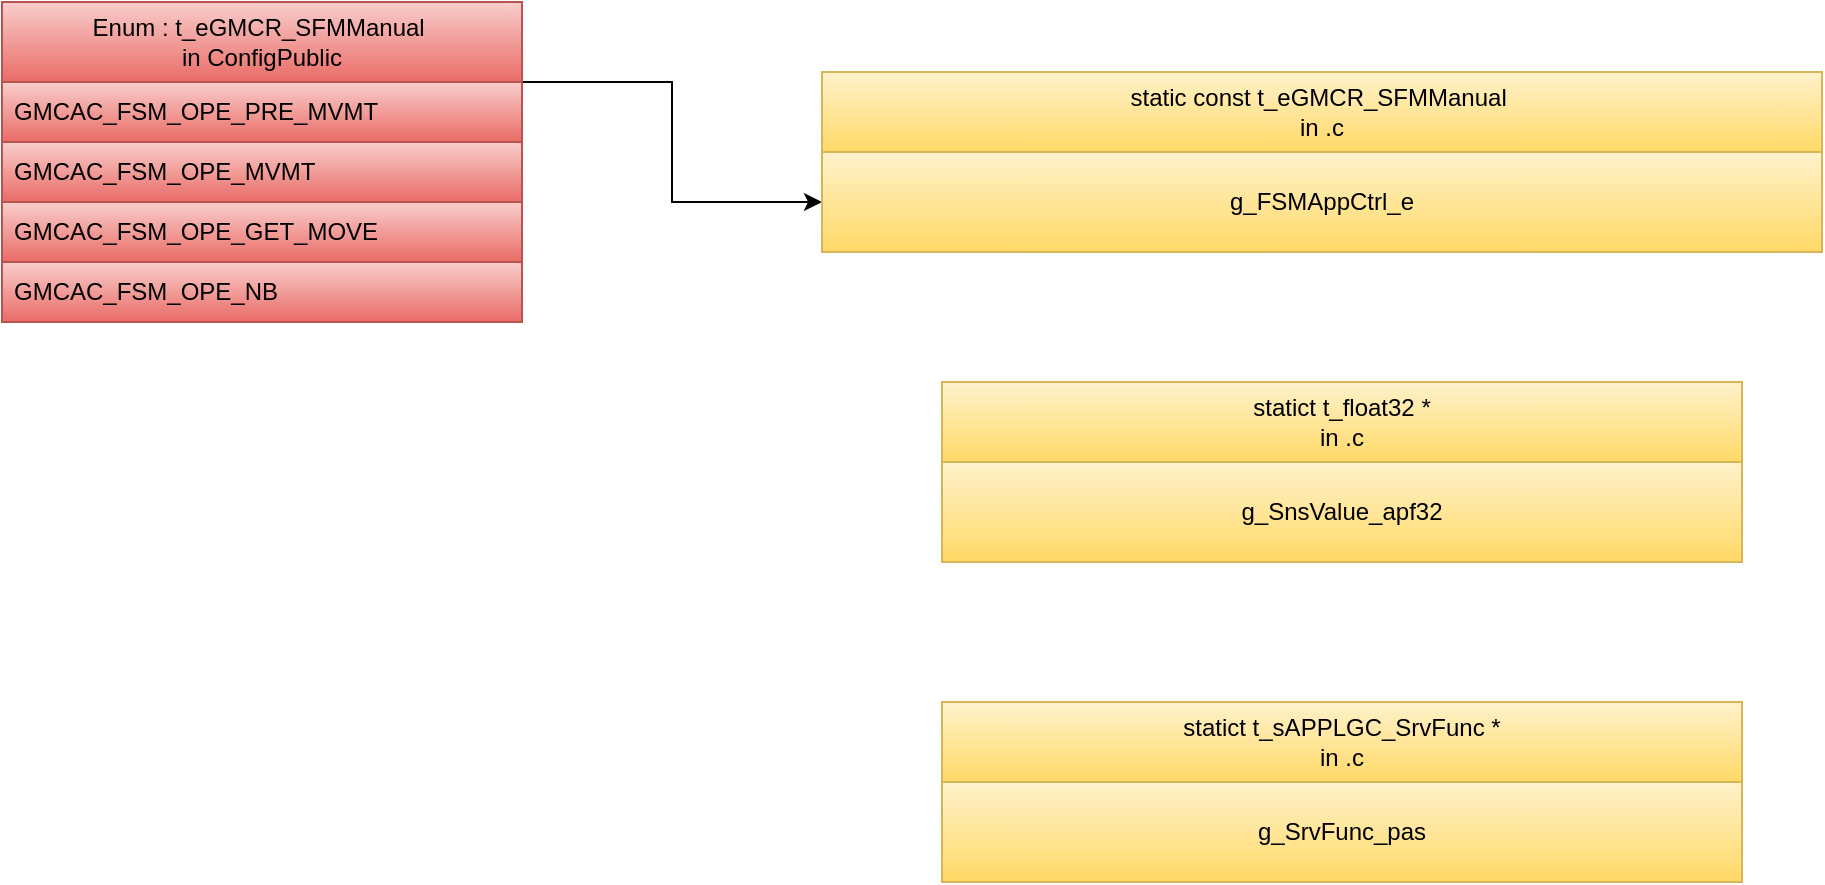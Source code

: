 <mxfile version="24.6.1" type="device" pages="5">
  <diagram name="Type" id="Trd9Wxt2IUBviXF1dlTx">
    <mxGraphModel dx="2368" dy="2757" grid="1" gridSize="10" guides="1" tooltips="1" connect="1" arrows="1" fold="1" page="1" pageScale="1" pageWidth="827" pageHeight="1169" math="0" shadow="0">
      <root>
        <mxCell id="0" />
        <mxCell id="1" parent="0" />
        <mxCell id="kH8LT7pnRGPSxCQ1BZeV-1" value="" style="group;fontSize=12;" parent="1" connectable="0" vertex="1">
          <mxGeometry x="-1130" y="-2120" width="400" height="90" as="geometry" />
        </mxCell>
        <mxCell id="kH8LT7pnRGPSxCQ1BZeV-2" value="" style="rounded=0;whiteSpace=wrap;html=1;fillColor=#fff2cc;gradientColor=#ffd966;strokeColor=#d6b656;fontColor=#000000;fontSize=12;" parent="kH8LT7pnRGPSxCQ1BZeV-1" vertex="1">
          <mxGeometry width="400.0" height="90" as="geometry" />
        </mxCell>
        <mxCell id="kH8LT7pnRGPSxCQ1BZeV-3" value="statict t_float32 *&lt;div&gt;in .c&lt;/div&gt;" style="rounded=0;whiteSpace=wrap;html=1;fillColor=#fff2cc;gradientColor=#ffd966;strokeColor=#d6b656;fontColor=#000000;fontSize=12;" parent="kH8LT7pnRGPSxCQ1BZeV-1" vertex="1">
          <mxGeometry width="400.0" height="40" as="geometry" />
        </mxCell>
        <mxCell id="kH8LT7pnRGPSxCQ1BZeV-4" value="&lt;div style=&quot;text-align: center; font-size: 12px;&quot;&gt;g_SnsValue_apf32&lt;/div&gt;" style="rounded=0;whiteSpace=wrap;html=1;fillColor=#fff2cc;gradientColor=#ffd966;strokeColor=#d6b656;fontColor=#000000;fontSize=12;" parent="kH8LT7pnRGPSxCQ1BZeV-1" vertex="1">
          <mxGeometry y="40" width="400.0" height="50" as="geometry" />
        </mxCell>
        <mxCell id="kH8LT7pnRGPSxCQ1BZeV-5" value="" style="group;fontSize=12;" parent="1" connectable="0" vertex="1">
          <mxGeometry x="-1130" y="-1960" width="400" height="90" as="geometry" />
        </mxCell>
        <mxCell id="kH8LT7pnRGPSxCQ1BZeV-6" value="" style="rounded=0;whiteSpace=wrap;html=1;fillColor=#fff2cc;gradientColor=#ffd966;strokeColor=#d6b656;fontColor=#000000;fontSize=12;" parent="kH8LT7pnRGPSxCQ1BZeV-5" vertex="1">
          <mxGeometry width="400.0" height="90" as="geometry" />
        </mxCell>
        <mxCell id="kH8LT7pnRGPSxCQ1BZeV-7" value="statict t_sAPPLGC_SrvFunc&amp;nbsp;*&lt;div&gt;in .c&lt;/div&gt;" style="rounded=0;whiteSpace=wrap;html=1;fillColor=#fff2cc;gradientColor=#ffd966;strokeColor=#d6b656;fontColor=#000000;fontSize=12;" parent="kH8LT7pnRGPSxCQ1BZeV-5" vertex="1">
          <mxGeometry width="400.0" height="40" as="geometry" />
        </mxCell>
        <mxCell id="kH8LT7pnRGPSxCQ1BZeV-8" value="&lt;div style=&quot;text-align: center; font-size: 12px;&quot;&gt;g_SrvFunc_pas&lt;/div&gt;" style="rounded=0;whiteSpace=wrap;html=1;fillColor=#fff2cc;gradientColor=#ffd966;strokeColor=#d6b656;fontColor=#000000;fontSize=12;" parent="kH8LT7pnRGPSxCQ1BZeV-5" vertex="1">
          <mxGeometry y="40" width="400.0" height="50" as="geometry" />
        </mxCell>
        <mxCell id="0JYBQbhfhxSQaDEA1vd_-5" style="edgeStyle=orthogonalEdgeStyle;rounded=0;orthogonalLoop=1;jettySize=auto;html=1;exitX=1;exitY=0.25;exitDx=0;exitDy=0;" parent="1" source="kH8LT7pnRGPSxCQ1BZeV-9" target="0JYBQbhfhxSQaDEA1vd_-4" edge="1">
          <mxGeometry relative="1" as="geometry" />
        </mxCell>
        <mxCell id="kH8LT7pnRGPSxCQ1BZeV-9" value="Enum : t_eGMCR_SFMManual&amp;nbsp;&lt;div&gt;in ConfigPublic&lt;/div&gt;" style="swimlane;fontStyle=0;childLayout=stackLayout;horizontal=1;startSize=40;horizontalStack=0;resizeParent=1;resizeParentMax=0;resizeLast=0;collapsible=1;marginBottom=0;whiteSpace=wrap;html=1;fillColor=#f8cecc;gradientColor=#ea6b66;strokeColor=#b85450;fontColor=#000000;" parent="1" vertex="1">
          <mxGeometry x="-1600" y="-2310" width="260" height="160" as="geometry">
            <mxRectangle x="-1160" y="-1210" width="240" height="40" as="alternateBounds" />
          </mxGeometry>
        </mxCell>
        <mxCell id="MfUOeuZsFeaxs59EvRsJ-1" value="GMCAC_FSM_OPE_PRE_MVMT" style="text;strokeColor=#b85450;fillColor=#f8cecc;align=left;verticalAlign=middle;spacingLeft=4;spacingRight=4;overflow=hidden;points=[[0,0.5],[1,0.5]];portConstraint=eastwest;rotatable=0;whiteSpace=wrap;html=1;gradientColor=#ea6b66;fontColor=#000000;" parent="kH8LT7pnRGPSxCQ1BZeV-9" vertex="1">
          <mxGeometry y="40" width="260" height="30" as="geometry" />
        </mxCell>
        <mxCell id="kH8LT7pnRGPSxCQ1BZeV-10" value="GMCAC_FSM_OPE_MVMT" style="text;strokeColor=#b85450;fillColor=#f8cecc;align=left;verticalAlign=middle;spacingLeft=4;spacingRight=4;overflow=hidden;points=[[0,0.5],[1,0.5]];portConstraint=eastwest;rotatable=0;whiteSpace=wrap;html=1;gradientColor=#ea6b66;fontColor=#000000;" parent="kH8LT7pnRGPSxCQ1BZeV-9" vertex="1">
          <mxGeometry y="70" width="260" height="30" as="geometry" />
        </mxCell>
        <mxCell id="kH8LT7pnRGPSxCQ1BZeV-11" value="GMCAC_FSM_OPE_GET_MOVE" style="text;strokeColor=#b85450;fillColor=#f8cecc;align=left;verticalAlign=middle;spacingLeft=4;spacingRight=4;overflow=hidden;points=[[0,0.5],[1,0.5]];portConstraint=eastwest;rotatable=0;whiteSpace=wrap;html=1;gradientColor=#ea6b66;fontColor=#000000;" parent="kH8LT7pnRGPSxCQ1BZeV-9" vertex="1">
          <mxGeometry y="100" width="260" height="30" as="geometry" />
        </mxCell>
        <mxCell id="kH8LT7pnRGPSxCQ1BZeV-13" value="GMCAC_FSM_OPE_NB" style="text;strokeColor=#b85450;fillColor=#f8cecc;align=left;verticalAlign=middle;spacingLeft=4;spacingRight=4;overflow=hidden;points=[[0,0.5],[1,0.5]];portConstraint=eastwest;rotatable=0;whiteSpace=wrap;html=1;gradientColor=#ea6b66;fontColor=#000000;" parent="kH8LT7pnRGPSxCQ1BZeV-9" vertex="1">
          <mxGeometry y="130" width="260" height="30" as="geometry" />
        </mxCell>
        <mxCell id="0JYBQbhfhxSQaDEA1vd_-1" value="" style="group;fontSize=12;" parent="1" connectable="0" vertex="1">
          <mxGeometry x="-1190" y="-2275" width="500" height="90" as="geometry" />
        </mxCell>
        <mxCell id="0JYBQbhfhxSQaDEA1vd_-2" value="" style="rounded=0;whiteSpace=wrap;html=1;fillColor=#fff2cc;gradientColor=#ffd966;strokeColor=#d6b656;fontColor=#000000;fontSize=12;" parent="0JYBQbhfhxSQaDEA1vd_-1" vertex="1">
          <mxGeometry width="500.0" height="90" as="geometry" />
        </mxCell>
        <mxCell id="0JYBQbhfhxSQaDEA1vd_-3" value="static const t_eGMCR_SFMManual&amp;nbsp;&lt;div&gt;in .c&lt;/div&gt;" style="rounded=0;whiteSpace=wrap;html=1;fillColor=#fff2cc;gradientColor=#ffd966;strokeColor=#d6b656;fontColor=#000000;fontSize=12;" parent="0JYBQbhfhxSQaDEA1vd_-1" vertex="1">
          <mxGeometry width="500.0" height="40" as="geometry" />
        </mxCell>
        <mxCell id="0JYBQbhfhxSQaDEA1vd_-4" value="&lt;div style=&quot;text-align: center; font-size: 12px;&quot;&gt;g_FSMAppCtrl_e&lt;/div&gt;" style="rounded=0;whiteSpace=wrap;html=1;fillColor=#fff2cc;gradientColor=#ffd966;strokeColor=#d6b656;fontColor=#000000;fontSize=12;" parent="0JYBQbhfhxSQaDEA1vd_-1" vertex="1">
          <mxGeometry y="40" width="500.0" height="50" as="geometry" />
        </mxCell>
      </root>
    </mxGraphModel>
  </diagram>
  <diagram id="oGYSQENPLYpUAKv_xswt" name="sAPI">
    <mxGraphModel dx="1036" dy="607" grid="1" gridSize="10" guides="1" tooltips="1" connect="1" arrows="1" fold="1" page="1" pageScale="1" pageWidth="827" pageHeight="1169" math="0" shadow="0">
      <root>
        <mxCell id="0" />
        <mxCell id="1" parent="0" />
      </root>
    </mxGraphModel>
  </diagram>
  <diagram id="n58AwGlUxN9ujLwUb4ir" name="API">
    <mxGraphModel dx="2690" dy="2945" grid="1" gridSize="10" guides="1" tooltips="1" connect="1" arrows="1" fold="1" page="1" pageScale="1" pageWidth="827" pageHeight="1169" math="0" shadow="0">
      <root>
        <mxCell id="0" />
        <mxCell id="1" parent="0" />
        <mxCell id="YOCYEsgWJwMoP6e1Ome1-1" value="" style="group;fontSize=12;" vertex="1" connectable="0" parent="1">
          <mxGeometry x="-1600" y="-2320" width="750" height="180" as="geometry" />
        </mxCell>
        <mxCell id="YOCYEsgWJwMoP6e1Ome1-2" value="&lt;div style=&quot;font-size: 12px;&quot;&gt;&lt;div style=&quot;font-size: 12px;&quot;&gt;&lt;br&gt;&lt;/div&gt;&lt;/div&gt;" style="rounded=0;whiteSpace=wrap;html=1;fillColor=#d5e8d4;gradientColor=#97d077;strokeColor=#82b366;fontColor=#000000;align=left;fontSize=12;" vertex="1" parent="YOCYEsgWJwMoP6e1Ome1-1">
          <mxGeometry width="750" height="180" as="geometry" />
        </mxCell>
        <mxCell id="YOCYEsgWJwMoP6e1Ome1-3" value="GMCM_EnterMode(void)" style="rounded=0;whiteSpace=wrap;html=1;fillColor=#d5e8d4;gradientColor=#97d077;strokeColor=#82b366;fontColor=#000000;fontSize=12;" vertex="1" parent="YOCYEsgWJwMoP6e1Ome1-1">
          <mxGeometry width="750" height="45" as="geometry" />
        </mxCell>
        <mxCell id="YOCYEsgWJwMoP6e1Ome1-4" value="" style="group;fontSize=12;" vertex="1" connectable="0" parent="1">
          <mxGeometry x="-1600" y="-2080" width="750" height="180" as="geometry" />
        </mxCell>
        <mxCell id="YOCYEsgWJwMoP6e1Ome1-5" value="&lt;div style=&quot;font-size: 12px;&quot;&gt;&lt;div style=&quot;font-size: 12px;&quot;&gt;&lt;br&gt;&lt;/div&gt;&lt;/div&gt;" style="rounded=0;whiteSpace=wrap;html=1;fillColor=#d5e8d4;gradientColor=#97d077;strokeColor=#82b366;fontColor=#000000;align=left;fontSize=12;" vertex="1" parent="YOCYEsgWJwMoP6e1Ome1-4">
          <mxGeometry width="750" height="180" as="geometry" />
        </mxCell>
        <mxCell id="YOCYEsgWJwMoP6e1Ome1-6" value="GMCM_ExitMode(void)" style="rounded=0;whiteSpace=wrap;html=1;fillColor=#d5e8d4;gradientColor=#97d077;strokeColor=#82b366;fontColor=#000000;fontSize=12;" vertex="1" parent="YOCYEsgWJwMoP6e1Ome1-4">
          <mxGeometry width="750" height="45" as="geometry" />
        </mxCell>
        <mxCell id="YOCYEsgWJwMoP6e1Ome1-7" value="" style="group;fontSize=12;" vertex="1" connectable="0" parent="1">
          <mxGeometry x="-1600" y="-1840" width="750" height="180" as="geometry" />
        </mxCell>
        <mxCell id="YOCYEsgWJwMoP6e1Ome1-8" value="&lt;div style=&quot;font-size: 12px;&quot;&gt;&lt;div style=&quot;font-size: 12px;&quot;&gt;&lt;br&gt;&lt;/div&gt;&lt;/div&gt;" style="rounded=0;whiteSpace=wrap;html=1;fillColor=#d5e8d4;gradientColor=#97d077;strokeColor=#82b366;fontColor=#000000;align=left;fontSize=12;" vertex="1" parent="YOCYEsgWJwMoP6e1Ome1-7">
          <mxGeometry width="750" height="180" as="geometry" />
        </mxCell>
        <mxCell id="YOCYEsgWJwMoP6e1Ome1-9" value="GMCM_Cyclic&lt;span style=&quot;font-size: 12px; text-align: left;&quot;&gt;(&lt;/span&gt;&lt;span style=&quot;font-size: 12px; background-color: initial;&quot;&gt;t_float32 * f_SnsValue_paf32, t_sAPPLGC_SrvFunc * f_SrvInfo_pas&lt;/span&gt;&lt;span style=&quot;background-color: initial; font-size: 12px;&quot;&gt;)&lt;/span&gt;" style="rounded=0;whiteSpace=wrap;html=1;fillColor=#d5e8d4;gradientColor=#97d077;strokeColor=#82b366;fontColor=#000000;fontSize=12;" vertex="1" parent="YOCYEsgWJwMoP6e1Ome1-7">
          <mxGeometry width="750" height="45" as="geometry" />
        </mxCell>
        <mxCell id="YOCYEsgWJwMoP6e1Ome1-10" value="" style="group;fontSize=12;" vertex="1" connectable="0" parent="1">
          <mxGeometry x="-1600" y="-1600" width="750" height="180" as="geometry" />
        </mxCell>
        <mxCell id="YOCYEsgWJwMoP6e1Ome1-11" value="&lt;div style=&quot;font-size: 12px;&quot;&gt;&lt;div style=&quot;font-size: 12px;&quot;&gt;&lt;br&gt;&lt;/div&gt;&lt;/div&gt;" style="rounded=0;whiteSpace=wrap;html=1;fillColor=#d5e8d4;gradientColor=#97d077;strokeColor=#82b366;fontColor=#000000;align=left;fontSize=12;" vertex="1" parent="YOCYEsgWJwMoP6e1Ome1-10">
          <mxGeometry width="750" height="180" as="geometry" />
        </mxCell>
        <mxCell id="YOCYEsgWJwMoP6e1Ome1-12" value="GMCM_Init(void)" style="rounded=0;whiteSpace=wrap;html=1;fillColor=#d5e8d4;gradientColor=#97d077;strokeColor=#82b366;fontColor=#000000;fontSize=12;" vertex="1" parent="YOCYEsgWJwMoP6e1Ome1-10">
          <mxGeometry width="750" height="45" as="geometry" />
        </mxCell>
        <mxCell id="YOCYEsgWJwMoP6e1Ome1-13" value="" style="group;fontSize=12;" vertex="1" connectable="0" parent="1">
          <mxGeometry x="-1600" y="-1360" width="750" height="180" as="geometry" />
        </mxCell>
        <mxCell id="YOCYEsgWJwMoP6e1Ome1-14" value="&lt;div style=&quot;font-size: 12px;&quot;&gt;&lt;div style=&quot;font-size: 12px;&quot;&gt;&lt;br&gt;&lt;/div&gt;&lt;/div&gt;" style="rounded=0;whiteSpace=wrap;html=1;fillColor=#d5e8d4;gradientColor=#97d077;strokeColor=#82b366;fontColor=#000000;align=left;fontSize=12;" vertex="1" parent="YOCYEsgWJwMoP6e1Ome1-13">
          <mxGeometry width="750" height="180" as="geometry" />
        </mxCell>
        <mxCell id="YOCYEsgWJwMoP6e1Ome1-15" value="GMCM_GetInfoFromApp(void)" style="rounded=0;whiteSpace=wrap;html=1;fillColor=#d5e8d4;gradientColor=#97d077;strokeColor=#82b366;fontColor=#000000;fontSize=12;" vertex="1" parent="YOCYEsgWJwMoP6e1Ome1-13">
          <mxGeometry width="750" height="45" as="geometry" />
        </mxCell>
      </root>
    </mxGraphModel>
  </diagram>
  <diagram id="lXgZLLa1gq-T7ch590RW" name="Cyclic">
    <mxGraphModel dx="767" dy="1619" grid="1" gridSize="10" guides="1" tooltips="1" connect="1" arrows="1" fold="1" page="1" pageScale="1" pageWidth="827" pageHeight="1169" math="0" shadow="0">
      <root>
        <mxCell id="0" />
        <mxCell id="1" parent="0" />
        <mxCell id="xs00ydVaYYYVMzvnKChQ-1" value="&lt;span style=&quot;font-size: 12px;&quot;&gt;GMCAC_Cyclic&lt;/span&gt;&lt;span style=&quot;font-size: 12px; text-align: left;&quot;&gt;(&lt;/span&gt;&lt;span style=&quot;font-size: 12px; background-color: initial;&quot;&gt;t_float32 * f_SnsValue_paf32, t_sAPPLGC_SrvFunc * f_SrvInfo_pas&lt;/span&gt;&lt;span style=&quot;font-size: 12px; background-color: initial;&quot;&gt;)&lt;/span&gt;" style="rounded=0;whiteSpace=wrap;html=1;fillColor=#647687;fontColor=#000000;strokeColor=#314354;fontSize=14;" parent="1" vertex="1">
          <mxGeometry x="34" y="-1169" width="760" height="60" as="geometry" />
        </mxCell>
        <mxCell id="xs00ydVaYYYVMzvnKChQ-2" style="edgeStyle=orthogonalEdgeStyle;rounded=0;orthogonalLoop=1;jettySize=auto;html=1;exitX=0.5;exitY=1;exitDx=0;exitDy=0;" parent="1" source="xs00ydVaYYYVMzvnKChQ-3" edge="1">
          <mxGeometry relative="1" as="geometry">
            <mxPoint x="414" y="-980" as="targetPoint" />
          </mxGeometry>
        </mxCell>
        <mxCell id="xs00ydVaYYYVMzvnKChQ-3" value="Start" style="ellipse;whiteSpace=wrap;html=1;aspect=fixed;fillColor=#f5f5f5;fontColor=#333333;strokeColor=#666666;" parent="1" vertex="1">
          <mxGeometry x="374" y="-1090" width="80" height="80" as="geometry" />
        </mxCell>
        <mxCell id="xs00ydVaYYYVMzvnKChQ-4" value="switch&amp;nbsp;&lt;span style=&quot;color: rgb(0, 0, 0);&quot;&gt;g_SFMReference_e&lt;/span&gt;" style="rounded=1;whiteSpace=wrap;html=1;fillColor=#f5f5f5;fontColor=#333333;strokeColor=#666666;" parent="1" vertex="1">
          <mxGeometry x="174.75" y="-940" width="478.5" height="40" as="geometry" />
        </mxCell>
        <mxCell id="xs00ydVaYYYVMzvnKChQ-5" value="g_SnsValue_paf32 = (t_float32 *)&lt;span style=&quot;color: rgb(0, 0, 0);&quot;&gt;f_SnsValue_paf32&lt;/span&gt;" style="rounded=1;whiteSpace=wrap;html=1;fillColor=#f5f5f5;fontColor=#333333;strokeColor=#666666;" parent="1" vertex="1">
          <mxGeometry x="174.75" y="-980" width="478.5" height="40" as="geometry" />
        </mxCell>
        <mxCell id="xs00ydVaYYYVMzvnKChQ-6" value="g_SrvInfo_pas = (t_float32 *)&lt;span style=&quot;color: rgb(0, 0, 0);&quot;&gt;f_SrvInfo_pas&lt;/span&gt;" style="rounded=1;whiteSpace=wrap;html=1;fillColor=#f5f5f5;fontColor=#333333;strokeColor=#666666;" parent="1" vertex="1">
          <mxGeometry x="174.75" y="-940" width="478.5" height="40" as="geometry" />
        </mxCell>
        <mxCell id="Ve9ahc74sYi8kfmxnvgA-3" style="edgeStyle=orthogonalEdgeStyle;rounded=0;orthogonalLoop=1;jettySize=auto;html=1;exitX=0;exitY=1;exitDx=0;exitDy=0;entryX=0.5;entryY=0;entryDx=0;entryDy=0;" parent="1" source="Ve9ahc74sYi8kfmxnvgA-1" target="Ve9ahc74sYi8kfmxnvgA-2" edge="1">
          <mxGeometry relative="1" as="geometry">
            <Array as="points">
              <mxPoint x="175" y="-740" />
              <mxPoint x="440" y="-740" />
              <mxPoint x="440" y="-720" />
            </Array>
          </mxGeometry>
        </mxCell>
        <mxCell id="Ve9ahc74sYi8kfmxnvgA-1" value="switch case g_FSManual_e" style="rounded=1;whiteSpace=wrap;html=1;fillColor=#f5f5f5;fontColor=#333333;strokeColor=#666666;" parent="1" vertex="1">
          <mxGeometry x="174.75" y="-840" width="478.5" height="40" as="geometry" />
        </mxCell>
        <mxCell id="Ve9ahc74sYi8kfmxnvgA-2" value="&lt;span style=&quot;color: rgb(0, 0, 0); text-align: left;&quot;&gt;GMCAC_FSM_MANUAL_PRE_MVMT&lt;/span&gt;" style="rounded=1;whiteSpace=wrap;html=1;fillColor=#f5f5f5;fontColor=#333333;strokeColor=#666666;" parent="1" vertex="1">
          <mxGeometry x="200" y="-720" width="478.5" height="40" as="geometry" />
        </mxCell>
        <mxCell id="HUQScozO2NVJD8gFbGux-1" value="&lt;span style=&quot;color: rgb(0, 0, 0); text-align: left;&quot;&gt;GMCAP_FSM_MANUAL_MVMT&lt;/span&gt;" style="rounded=1;whiteSpace=wrap;html=1;fillColor=#f5f5f5;fontColor=#333333;strokeColor=#666666;" parent="1" vertex="1">
          <mxGeometry x="200" y="-500" width="478.5" height="40" as="geometry" />
        </mxCell>
        <mxCell id="HUQScozO2NVJD8gFbGux-2" value="&lt;span style=&quot;color: rgb(0, 0, 0); text-align: left;&quot;&gt;GMCAP_FSM_MANUAL_GET_MVMT&lt;/span&gt;" style="rounded=1;whiteSpace=wrap;html=1;fillColor=#f5f5f5;fontColor=#333333;strokeColor=#666666;" parent="1" vertex="1">
          <mxGeometry x="200" y="-240" width="478.5" height="40" as="geometry" />
        </mxCell>
        <mxCell id="jUHTzw6lVMMiTkmJk8Bg-1" value="wait gantry no move" style="text;html=1;align=center;verticalAlign=middle;resizable=0;points=[];autosize=1;strokeColor=none;fillColor=none;" parent="1" vertex="1">
          <mxGeometry x="635" y="-682" width="130" height="30" as="geometry" />
        </mxCell>
        <mxCell id="jUHTzw6lVMMiTkmJk8Bg-2" value="&lt;div style=&quot;text-align: left;&quot;&gt;&lt;span style=&quot;background-color: initial;&quot;&gt;&lt;font color=&quot;#000000&quot;&gt;Ret_e = APPLGC_GetCmd&lt;/font&gt;&lt;/span&gt;&lt;/div&gt;" style="rounded=1;whiteSpace=wrap;html=1;fillColor=#f5f5f5;fontColor=#333333;strokeColor=#666666;" parent="1" vertex="1">
          <mxGeometry x="200" y="-640" width="478.5" height="40" as="geometry" />
        </mxCell>
      </root>
    </mxGraphModel>
  </diagram>
  <diagram id="owcZoqzAFqswSFWwtPcH" name="getInfoFromApp">
    <mxGraphModel dx="987" dy="1747" grid="1" gridSize="10" guides="1" tooltips="1" connect="1" arrows="1" fold="1" page="1" pageScale="1" pageWidth="827" pageHeight="1169" math="0" shadow="0">
      <root>
        <mxCell id="0" />
        <mxCell id="1" parent="0" />
        <mxCell id="OpZQGb-TbX-QjA-sHq8u-1" value="&lt;span style=&quot;font-size: 12px;&quot;&gt;GMCM_Cyclic&lt;/span&gt;&lt;span style=&quot;font-size: 12px; text-align: left;&quot;&gt;(&lt;/span&gt;&lt;span style=&quot;font-size: 12px; background-color: initial;&quot;&gt;t_float32 * f_SnsValue_paf32, t_sAPPLGC_SrvFunc * f_SrvInfo_pas&lt;/span&gt;&lt;span style=&quot;font-size: 12px; background-color: initial;&quot;&gt;)&lt;/span&gt;" style="rounded=0;whiteSpace=wrap;html=1;fillColor=#647687;fontColor=#000000;strokeColor=#314354;fontSize=14;" parent="1" vertex="1">
          <mxGeometry x="34" y="-1169" width="760" height="60" as="geometry" />
        </mxCell>
        <mxCell id="OpZQGb-TbX-QjA-sHq8u-2" style="edgeStyle=orthogonalEdgeStyle;rounded=0;orthogonalLoop=1;jettySize=auto;html=1;exitX=0.5;exitY=1;exitDx=0;exitDy=0;entryX=0.5;entryY=0;entryDx=0;entryDy=0;" parent="1" source="OpZQGb-TbX-QjA-sHq8u-3" edge="1" target="OpZQGb-TbX-QjA-sHq8u-6">
          <mxGeometry relative="1" as="geometry">
            <mxPoint x="414" y="-980" as="targetPoint" />
          </mxGeometry>
        </mxCell>
        <mxCell id="OpZQGb-TbX-QjA-sHq8u-3" value="Start" style="ellipse;whiteSpace=wrap;html=1;aspect=fixed;fillColor=#f5f5f5;fontColor=#333333;strokeColor=#666666;" parent="1" vertex="1">
          <mxGeometry x="374" y="-1090" width="80" height="80" as="geometry" />
        </mxCell>
        <mxCell id="OpZQGb-TbX-QjA-sHq8u-4" value="switch&amp;nbsp;&lt;span style=&quot;color: rgb(0, 0, 0);&quot;&gt;g_SFMReference_e&lt;/span&gt;" style="rounded=1;whiteSpace=wrap;html=1;fillColor=#f5f5f5;fontColor=#333333;strokeColor=#666666;" parent="1" vertex="1">
          <mxGeometry x="174.75" y="-940" width="478.5" height="40" as="geometry" />
        </mxCell>
        <mxCell id="ZpqP96wRf4tspVjJbqAc-2" style="edgeStyle=orthogonalEdgeStyle;rounded=0;orthogonalLoop=1;jettySize=auto;html=1;exitX=0.5;exitY=1;exitDx=0;exitDy=0;" edge="1" parent="1" source="OpZQGb-TbX-QjA-sHq8u-6" target="ZpqP96wRf4tspVjJbqAc-1">
          <mxGeometry relative="1" as="geometry" />
        </mxCell>
        <mxCell id="OpZQGb-TbX-QjA-sHq8u-6" value="GetDir" style="rounded=1;whiteSpace=wrap;html=1;fillColor=#f5f5f5;fontColor=#333333;strokeColor=#666666;" parent="1" vertex="1">
          <mxGeometry x="174.75" y="-940" width="478.5" height="40" as="geometry" />
        </mxCell>
        <mxCell id="ZpqP96wRf4tspVjJbqAc-4" style="edgeStyle=orthogonalEdgeStyle;rounded=0;orthogonalLoop=1;jettySize=auto;html=1;exitX=0.5;exitY=1;exitDx=0;exitDy=0;" edge="1" parent="1" source="ZpqP96wRf4tspVjJbqAc-1" target="ZpqP96wRf4tspVjJbqAc-3">
          <mxGeometry relative="1" as="geometry" />
        </mxCell>
        <mxCell id="ZpqP96wRf4tspVjJbqAc-1" value="GetPulse" style="rounded=1;whiteSpace=wrap;html=1;fillColor=#f5f5f5;fontColor=#333333;strokeColor=#666666;" vertex="1" parent="1">
          <mxGeometry x="174.75" y="-840" width="478.5" height="40" as="geometry" />
        </mxCell>
        <mxCell id="ZpqP96wRf4tspVjJbqAc-6" style="edgeStyle=orthogonalEdgeStyle;rounded=0;orthogonalLoop=1;jettySize=auto;html=1;exitX=0.5;exitY=1;exitDx=0;exitDy=0;entryX=0.5;entryY=0;entryDx=0;entryDy=0;" edge="1" parent="1" source="ZpqP96wRf4tspVjJbqAc-3" target="ZpqP96wRf4tspVjJbqAc-5">
          <mxGeometry relative="1" as="geometry" />
        </mxCell>
        <mxCell id="ZpqP96wRf4tspVjJbqAc-3" value="GetFreq" style="rounded=1;whiteSpace=wrap;html=1;fillColor=#f5f5f5;fontColor=#333333;strokeColor=#666666;" vertex="1" parent="1">
          <mxGeometry x="174.75" y="-730" width="478.5" height="40" as="geometry" />
        </mxCell>
        <mxCell id="ZpqP96wRf4tspVjJbqAc-5" value="End" style="ellipse;whiteSpace=wrap;html=1;aspect=fixed;fillColor=#f5f5f5;fontColor=#333333;strokeColor=#666666;" vertex="1" parent="1">
          <mxGeometry x="374" y="-530" width="80" height="80" as="geometry" />
        </mxCell>
      </root>
    </mxGraphModel>
  </diagram>
</mxfile>
